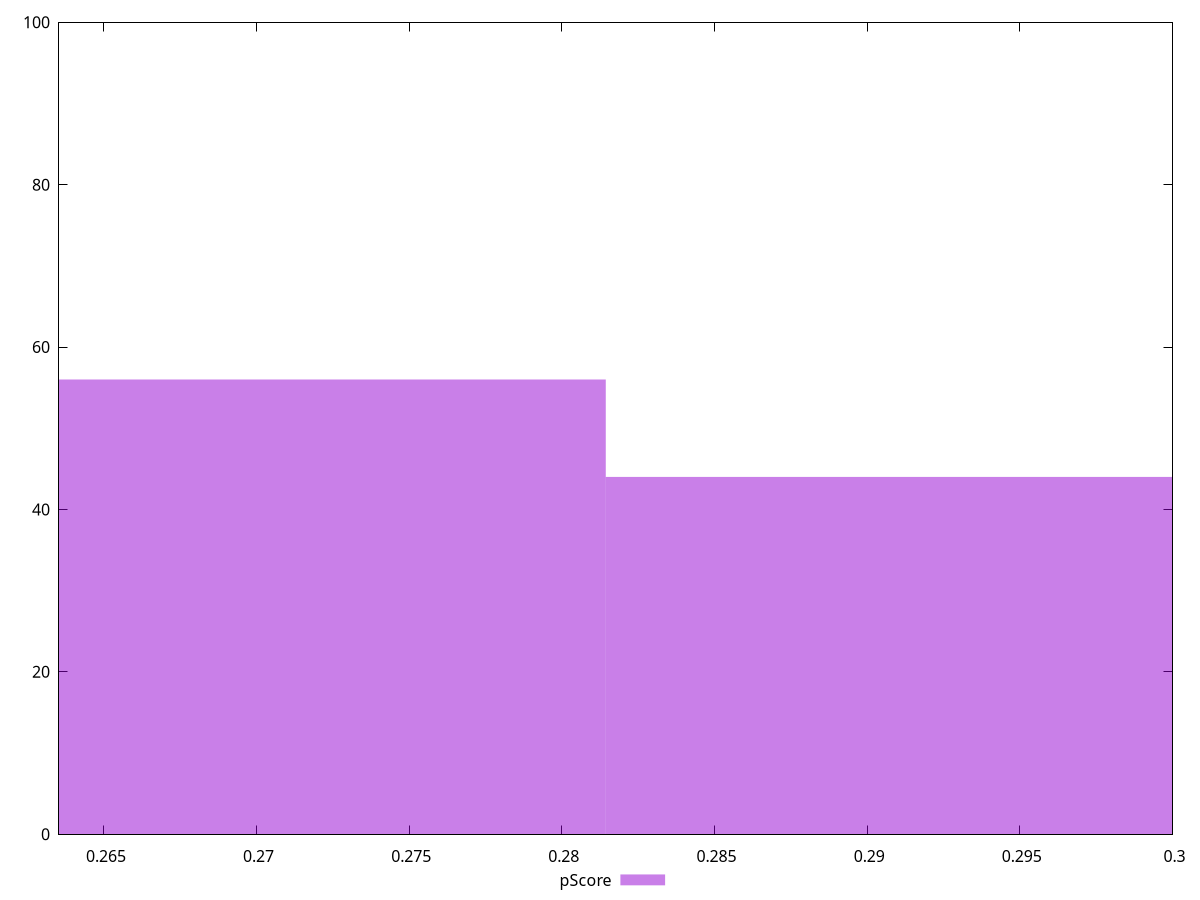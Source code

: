 reset

$pScore <<EOF
0.27018016589663907 56
0.292695179721359 44
EOF

set key outside below
set boxwidth 0.02251501382471992
set xrange [0.2635294117647059:0.3]
set yrange [0:100]
set trange [0:100]
set style fill transparent solid 0.5 noborder
set terminal svg size 640, 490 enhanced background rgb 'white'
set output "report_00019_2021-02-10T18-14-37.922Z//uses-text-compression/samples/pages+cached+noadtech/pScore/histogram.svg"

plot $pScore title "pScore" with boxes

reset
